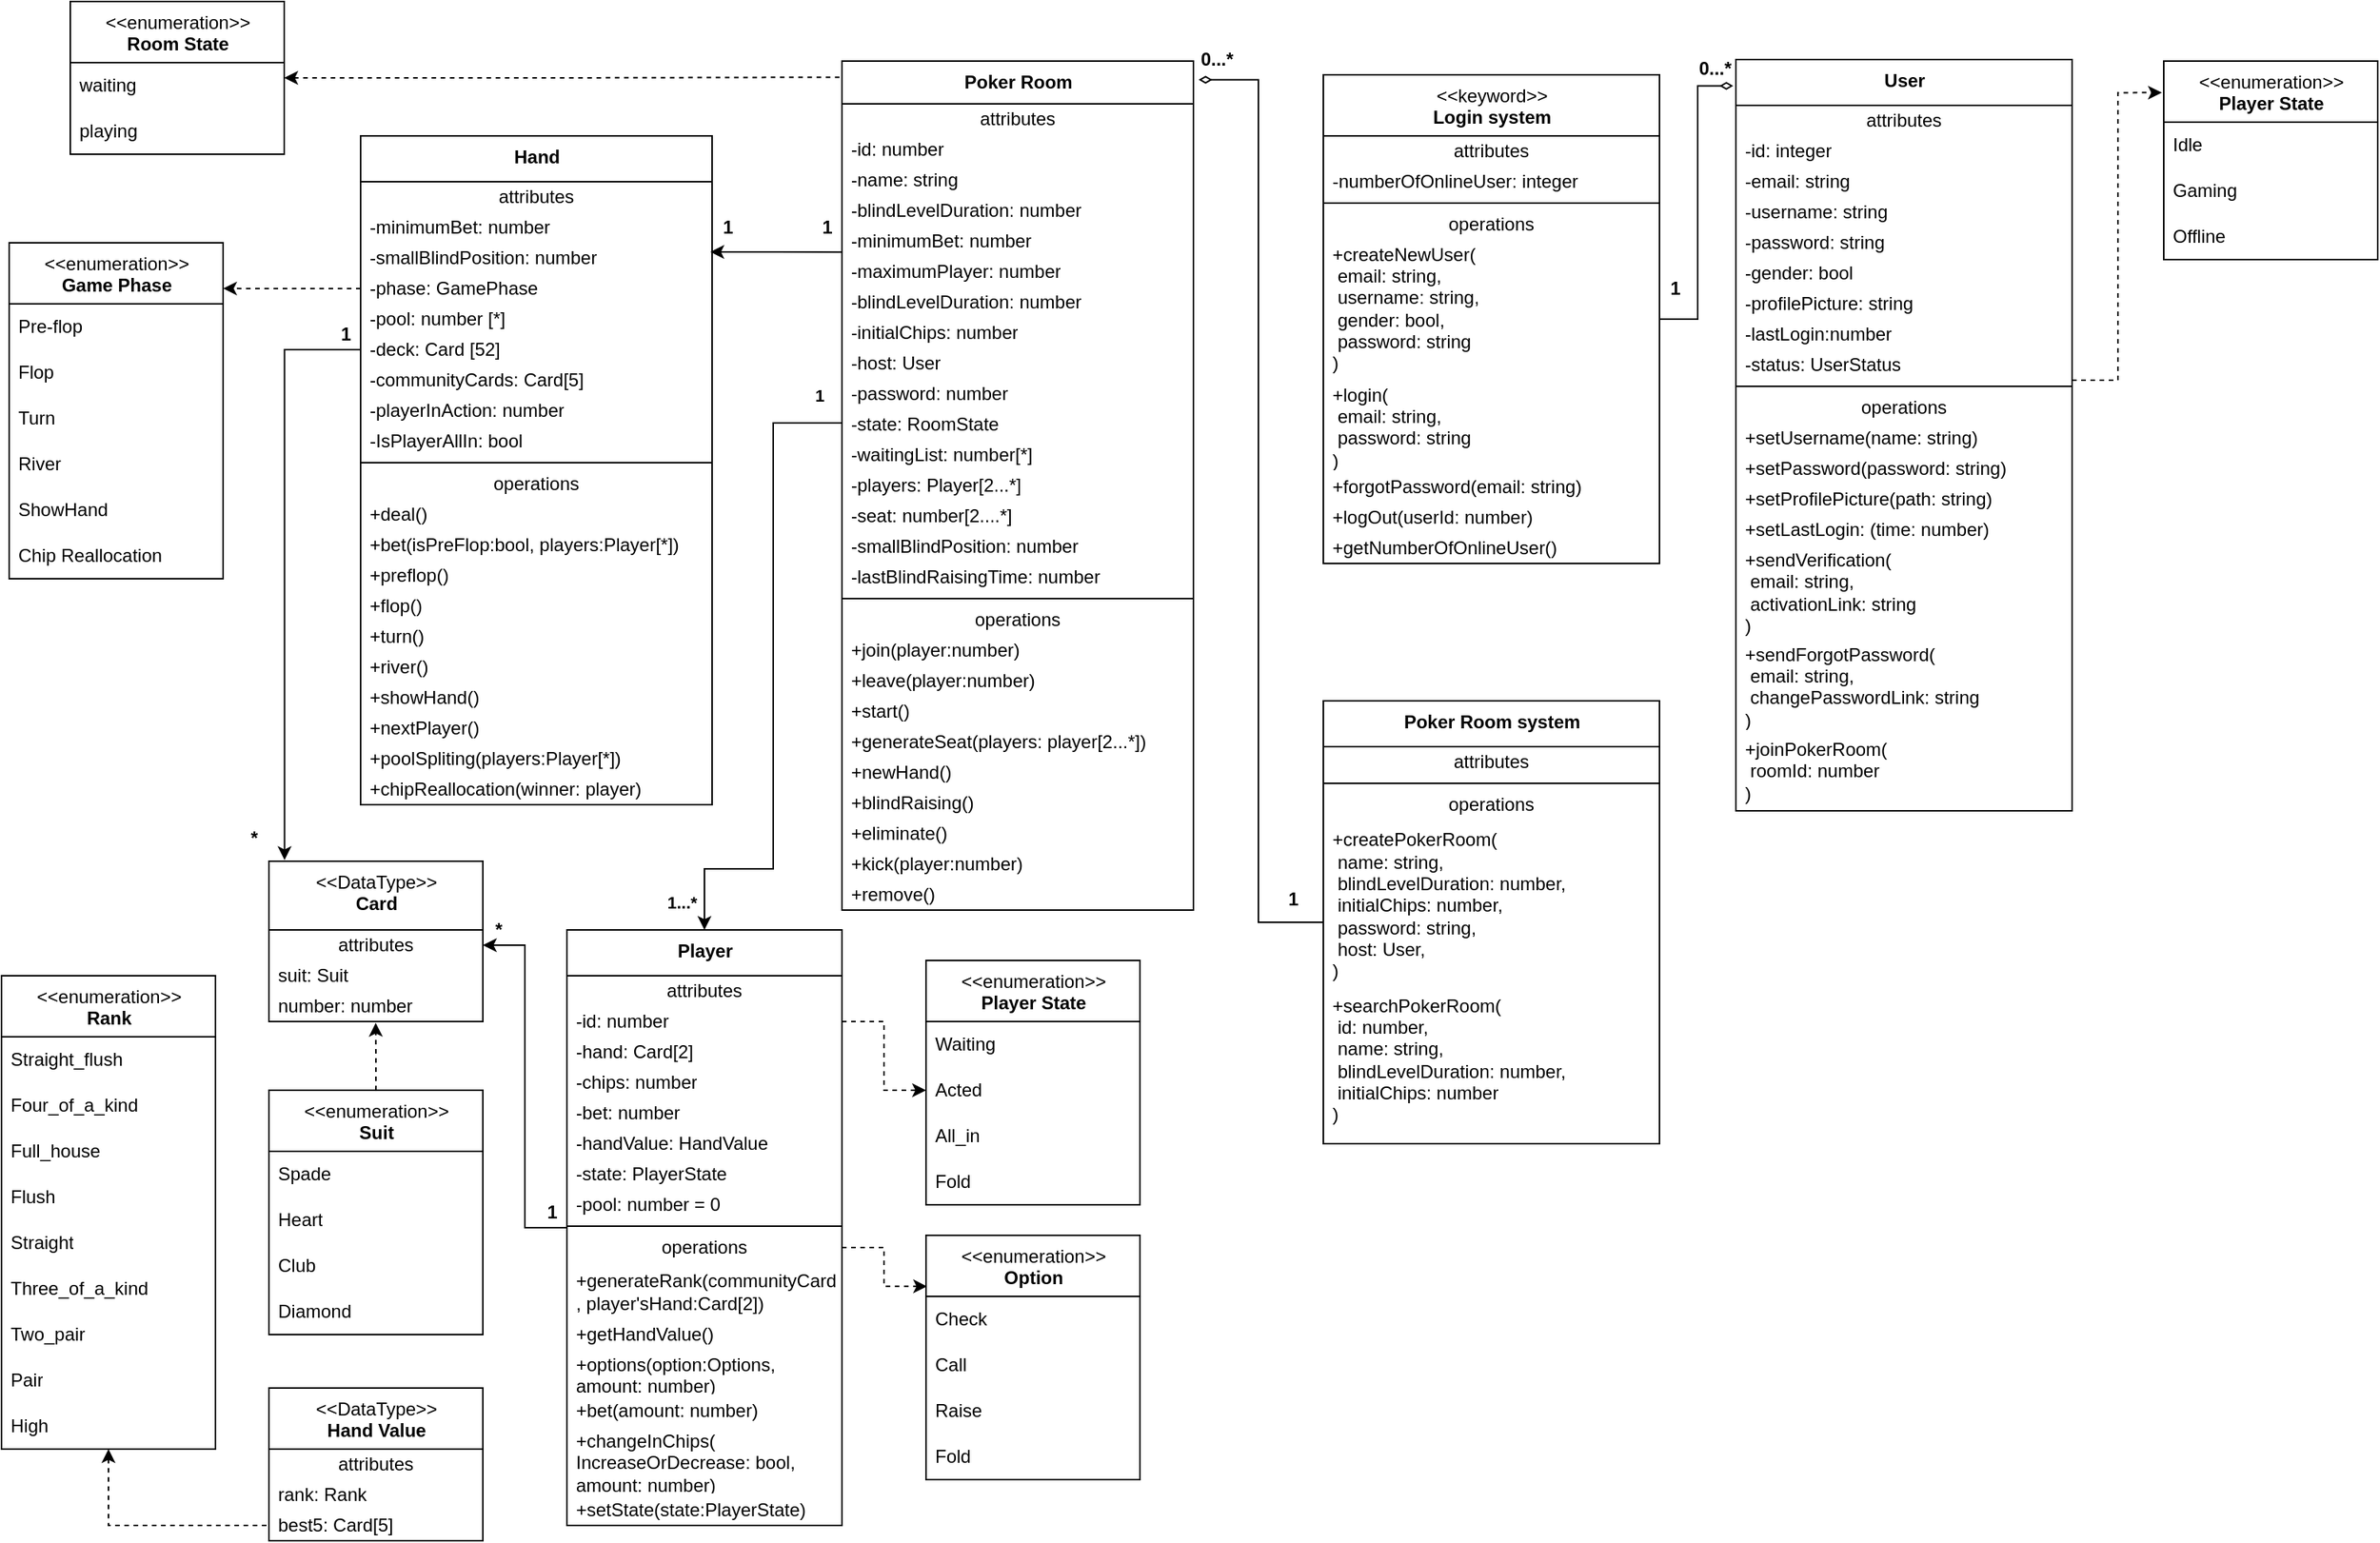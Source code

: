 <mxfile version="16.5.6" type="github">
  <diagram id="BSkCAn2AS6j8tGU4_9bk" name="Page-1">
    <mxGraphModel dx="1038" dy="489" grid="1" gridSize="10" guides="1" tooltips="1" connect="1" arrows="1" fold="1" page="1" pageScale="1" pageWidth="827" pageHeight="1169" math="0" shadow="0">
      <root>
        <mxCell id="0" />
        <mxCell id="1" parent="0" />
        <mxCell id="U2xwrSW1Q37bhcoLh131-1" value="&lt;b&gt;Poker Room&lt;/b&gt;" style="swimlane;fontStyle=0;align=center;verticalAlign=top;childLayout=stackLayout;horizontal=1;startSize=28;horizontalStack=0;resizeParent=1;resizeParentMax=0;resizeLast=0;collapsible=0;marginBottom=0;html=1;" parent="1" vertex="1">
          <mxGeometry x="575" y="61" width="230" height="556" as="geometry" />
        </mxCell>
        <mxCell id="U2xwrSW1Q37bhcoLh131-2" value="attributes" style="text;html=1;strokeColor=none;fillColor=none;align=center;verticalAlign=middle;spacingLeft=4;spacingRight=4;overflow=hidden;rotatable=0;points=[[0,0.5],[1,0.5]];portConstraint=eastwest;" parent="U2xwrSW1Q37bhcoLh131-1" vertex="1">
          <mxGeometry y="28" width="230" height="20" as="geometry" />
        </mxCell>
        <mxCell id="U2xwrSW1Q37bhcoLh131-3" value="-id: number" style="text;html=1;strokeColor=none;fillColor=none;align=left;verticalAlign=middle;spacingLeft=4;spacingRight=4;overflow=hidden;rotatable=0;points=[[0,0.5],[1,0.5]];portConstraint=eastwest;" parent="U2xwrSW1Q37bhcoLh131-1" vertex="1">
          <mxGeometry y="48" width="230" height="20" as="geometry" />
        </mxCell>
        <mxCell id="U2xwrSW1Q37bhcoLh131-14" value="-name: string" style="text;html=1;strokeColor=none;fillColor=none;align=left;verticalAlign=middle;spacingLeft=4;spacingRight=4;overflow=hidden;rotatable=0;points=[[0,0.5],[1,0.5]];portConstraint=eastwest;" parent="U2xwrSW1Q37bhcoLh131-1" vertex="1">
          <mxGeometry y="68" width="230" height="20" as="geometry" />
        </mxCell>
        <mxCell id="U2xwrSW1Q37bhcoLh131-15" value="-blindLevelDuration: number" style="text;html=1;strokeColor=none;fillColor=none;align=left;verticalAlign=middle;spacingLeft=4;spacingRight=4;overflow=hidden;rotatable=0;points=[[0,0.5],[1,0.5]];portConstraint=eastwest;" parent="U2xwrSW1Q37bhcoLh131-1" vertex="1">
          <mxGeometry y="88" width="230" height="20" as="geometry" />
        </mxCell>
        <mxCell id="U2xwrSW1Q37bhcoLh131-16" value="-minimumBet: number" style="text;html=1;strokeColor=none;fillColor=none;align=left;verticalAlign=middle;spacingLeft=4;spacingRight=4;overflow=hidden;rotatable=0;points=[[0,0.5],[1,0.5]];portConstraint=eastwest;" parent="U2xwrSW1Q37bhcoLh131-1" vertex="1">
          <mxGeometry y="108" width="230" height="20" as="geometry" />
        </mxCell>
        <mxCell id="U2xwrSW1Q37bhcoLh131-17" value="-maximumPlayer: number" style="text;html=1;strokeColor=none;fillColor=none;align=left;verticalAlign=middle;spacingLeft=4;spacingRight=4;overflow=hidden;rotatable=0;points=[[0,0.5],[1,0.5]];portConstraint=eastwest;" parent="U2xwrSW1Q37bhcoLh131-1" vertex="1">
          <mxGeometry y="128" width="230" height="20" as="geometry" />
        </mxCell>
        <mxCell id="U2xwrSW1Q37bhcoLh131-19" value="-blindLevelDuration: number" style="text;html=1;strokeColor=none;fillColor=none;align=left;verticalAlign=middle;spacingLeft=4;spacingRight=4;overflow=hidden;rotatable=0;points=[[0,0.5],[1,0.5]];portConstraint=eastwest;" parent="U2xwrSW1Q37bhcoLh131-1" vertex="1">
          <mxGeometry y="148" width="230" height="20" as="geometry" />
        </mxCell>
        <mxCell id="U2xwrSW1Q37bhcoLh131-182" value="-initialChips: number" style="text;html=1;strokeColor=none;fillColor=none;align=left;verticalAlign=middle;spacingLeft=4;spacingRight=4;overflow=hidden;rotatable=0;points=[[0,0.5],[1,0.5]];portConstraint=eastwest;" parent="U2xwrSW1Q37bhcoLh131-1" vertex="1">
          <mxGeometry y="168" width="230" height="20" as="geometry" />
        </mxCell>
        <mxCell id="U2xwrSW1Q37bhcoLh131-18" value="-host: User" style="text;html=1;strokeColor=none;fillColor=none;align=left;verticalAlign=middle;spacingLeft=4;spacingRight=4;overflow=hidden;rotatable=0;points=[[0,0.5],[1,0.5]];portConstraint=eastwest;" parent="U2xwrSW1Q37bhcoLh131-1" vertex="1">
          <mxGeometry y="188" width="230" height="20" as="geometry" />
        </mxCell>
        <mxCell id="U2xwrSW1Q37bhcoLh131-224" value="-password: number" style="text;html=1;strokeColor=none;fillColor=none;align=left;verticalAlign=middle;spacingLeft=4;spacingRight=4;overflow=hidden;rotatable=0;points=[[0,0.5],[1,0.5]];portConstraint=eastwest;" parent="U2xwrSW1Q37bhcoLh131-1" vertex="1">
          <mxGeometry y="208" width="230" height="20" as="geometry" />
        </mxCell>
        <mxCell id="U2xwrSW1Q37bhcoLh131-20" value="-state: RoomState" style="text;html=1;strokeColor=none;fillColor=none;align=left;verticalAlign=middle;spacingLeft=4;spacingRight=4;overflow=hidden;rotatable=0;points=[[0,0.5],[1,0.5]];portConstraint=eastwest;" parent="U2xwrSW1Q37bhcoLh131-1" vertex="1">
          <mxGeometry y="228" width="230" height="20" as="geometry" />
        </mxCell>
        <mxCell id="U2xwrSW1Q37bhcoLh131-5" value="-waitingList: number[*]" style="text;html=1;strokeColor=none;fillColor=none;align=left;verticalAlign=middle;spacingLeft=4;spacingRight=4;overflow=hidden;rotatable=0;points=[[0,0.5],[1,0.5]];portConstraint=eastwest;" parent="U2xwrSW1Q37bhcoLh131-1" vertex="1">
          <mxGeometry y="248" width="230" height="20" as="geometry" />
        </mxCell>
        <mxCell id="U2xwrSW1Q37bhcoLh131-180" value="-players: Player[2...*]" style="text;html=1;strokeColor=none;fillColor=none;align=left;verticalAlign=middle;spacingLeft=4;spacingRight=4;overflow=hidden;rotatable=0;points=[[0,0.5],[1,0.5]];portConstraint=eastwest;" parent="U2xwrSW1Q37bhcoLh131-1" vertex="1">
          <mxGeometry y="268" width="230" height="20" as="geometry" />
        </mxCell>
        <mxCell id="U2xwrSW1Q37bhcoLh131-145" value="-seat: number[2....*]" style="text;html=1;strokeColor=none;fillColor=none;align=left;verticalAlign=middle;spacingLeft=4;spacingRight=4;overflow=hidden;rotatable=0;points=[[0,0.5],[1,0.5]];portConstraint=eastwest;" parent="U2xwrSW1Q37bhcoLh131-1" vertex="1">
          <mxGeometry y="288" width="230" height="20" as="geometry" />
        </mxCell>
        <mxCell id="U2xwrSW1Q37bhcoLh131-51" value="-smallBlindPosition: number" style="text;html=1;strokeColor=none;fillColor=none;align=left;verticalAlign=middle;spacingLeft=4;spacingRight=4;overflow=hidden;rotatable=0;points=[[0,0.5],[1,0.5]];portConstraint=eastwest;" parent="U2xwrSW1Q37bhcoLh131-1" vertex="1">
          <mxGeometry y="308" width="230" height="20" as="geometry" />
        </mxCell>
        <mxCell id="U2xwrSW1Q37bhcoLh131-149" value="-lastBlindRaisingTime: number" style="text;html=1;strokeColor=none;fillColor=none;align=left;verticalAlign=middle;spacingLeft=4;spacingRight=4;overflow=hidden;rotatable=0;points=[[0,0.5],[1,0.5]];portConstraint=eastwest;" parent="U2xwrSW1Q37bhcoLh131-1" vertex="1">
          <mxGeometry y="328" width="230" height="20" as="geometry" />
        </mxCell>
        <mxCell id="U2xwrSW1Q37bhcoLh131-6" value="" style="line;strokeWidth=1;fillColor=none;align=left;verticalAlign=middle;spacingTop=-1;spacingLeft=3;spacingRight=3;rotatable=0;labelPosition=right;points=[];portConstraint=eastwest;" parent="U2xwrSW1Q37bhcoLh131-1" vertex="1">
          <mxGeometry y="348" width="230" height="8" as="geometry" />
        </mxCell>
        <mxCell id="U2xwrSW1Q37bhcoLh131-7" value="operations" style="text;html=1;strokeColor=none;fillColor=none;align=center;verticalAlign=middle;spacingLeft=4;spacingRight=4;overflow=hidden;rotatable=0;points=[[0,0.5],[1,0.5]];portConstraint=eastwest;" parent="U2xwrSW1Q37bhcoLh131-1" vertex="1">
          <mxGeometry y="356" width="230" height="20" as="geometry" />
        </mxCell>
        <mxCell id="U2xwrSW1Q37bhcoLh131-176" value="+join(player:number)" style="text;html=1;strokeColor=none;fillColor=none;align=left;verticalAlign=middle;spacingLeft=4;spacingRight=4;overflow=hidden;rotatable=0;points=[[0,0.5],[1,0.5]];portConstraint=eastwest;" parent="U2xwrSW1Q37bhcoLh131-1" vertex="1">
          <mxGeometry y="376" width="230" height="20" as="geometry" />
        </mxCell>
        <mxCell id="U2xwrSW1Q37bhcoLh131-177" value="+leave(player:number)" style="text;html=1;strokeColor=none;fillColor=none;align=left;verticalAlign=middle;spacingLeft=4;spacingRight=4;overflow=hidden;rotatable=0;points=[[0,0.5],[1,0.5]];portConstraint=eastwest;" parent="U2xwrSW1Q37bhcoLh131-1" vertex="1">
          <mxGeometry y="396" width="230" height="20" as="geometry" />
        </mxCell>
        <mxCell id="U2xwrSW1Q37bhcoLh131-179" value="+start()" style="text;html=1;strokeColor=none;fillColor=none;align=left;verticalAlign=middle;spacingLeft=4;spacingRight=4;overflow=hidden;rotatable=0;points=[[0,0.5],[1,0.5]];portConstraint=eastwest;" parent="U2xwrSW1Q37bhcoLh131-1" vertex="1">
          <mxGeometry y="416" width="230" height="20" as="geometry" />
        </mxCell>
        <mxCell id="U2xwrSW1Q37bhcoLh131-8" value="+generateSeat(players: player[2...*])" style="text;html=1;strokeColor=none;fillColor=none;align=left;verticalAlign=middle;spacingLeft=4;spacingRight=4;overflow=hidden;rotatable=0;points=[[0,0.5],[1,0.5]];portConstraint=eastwest;" parent="U2xwrSW1Q37bhcoLh131-1" vertex="1">
          <mxGeometry y="436" width="230" height="20" as="geometry" />
        </mxCell>
        <mxCell id="U2xwrSW1Q37bhcoLh131-105" value="+newHand()" style="text;html=1;strokeColor=none;fillColor=none;align=left;verticalAlign=middle;spacingLeft=4;spacingRight=4;overflow=hidden;rotatable=0;points=[[0,0.5],[1,0.5]];portConstraint=eastwest;" parent="U2xwrSW1Q37bhcoLh131-1" vertex="1">
          <mxGeometry y="456" width="230" height="20" as="geometry" />
        </mxCell>
        <mxCell id="U2xwrSW1Q37bhcoLh131-166" value="+blindRaising()" style="text;html=1;strokeColor=none;fillColor=none;align=left;verticalAlign=middle;spacingLeft=4;spacingRight=4;overflow=hidden;rotatable=0;points=[[0,0.5],[1,0.5]];portConstraint=eastwest;" parent="U2xwrSW1Q37bhcoLh131-1" vertex="1">
          <mxGeometry y="476" width="230" height="20" as="geometry" />
        </mxCell>
        <mxCell id="U2xwrSW1Q37bhcoLh131-173" value="+eliminate()" style="text;html=1;strokeColor=none;fillColor=none;align=left;verticalAlign=middle;spacingLeft=4;spacingRight=4;overflow=hidden;rotatable=0;points=[[0,0.5],[1,0.5]];portConstraint=eastwest;" parent="U2xwrSW1Q37bhcoLh131-1" vertex="1">
          <mxGeometry y="496" width="230" height="20" as="geometry" />
        </mxCell>
        <mxCell id="U2xwrSW1Q37bhcoLh131-183" value="+kick(player:number)" style="text;html=1;strokeColor=none;fillColor=none;align=left;verticalAlign=middle;spacingLeft=4;spacingRight=4;overflow=hidden;rotatable=0;points=[[0,0.5],[1,0.5]];portConstraint=eastwest;" parent="U2xwrSW1Q37bhcoLh131-1" vertex="1">
          <mxGeometry y="516" width="230" height="20" as="geometry" />
        </mxCell>
        <mxCell id="U2xwrSW1Q37bhcoLh131-184" value="+remove()" style="text;html=1;strokeColor=none;fillColor=none;align=left;verticalAlign=middle;spacingLeft=4;spacingRight=4;overflow=hidden;rotatable=0;points=[[0,0.5],[1,0.5]];portConstraint=eastwest;" parent="U2xwrSW1Q37bhcoLh131-1" vertex="1">
          <mxGeometry y="536" width="230" height="20" as="geometry" />
        </mxCell>
        <mxCell id="U2xwrSW1Q37bhcoLh131-185" style="edgeStyle=orthogonalEdgeStyle;rounded=0;orthogonalLoop=1;jettySize=auto;html=1;dashed=1;endArrow=none;endFill=0;startArrow=classic;startFill=1;entryX=0.005;entryY=0.019;entryDx=0;entryDy=0;entryPerimeter=0;" parent="1" source="U2xwrSW1Q37bhcoLh131-21" target="U2xwrSW1Q37bhcoLh131-1" edge="1">
          <mxGeometry relative="1" as="geometry">
            <mxPoint x="500" y="72" as="targetPoint" />
          </mxGeometry>
        </mxCell>
        <mxCell id="U2xwrSW1Q37bhcoLh131-21" value="&amp;lt;&amp;lt;enumeration&amp;gt;&amp;gt;&lt;br&gt;&lt;b&gt;Room State&lt;/b&gt;" style="swimlane;fontStyle=0;align=center;verticalAlign=top;childLayout=stackLayout;horizontal=1;startSize=40;horizontalStack=0;resizeParent=1;resizeParentMax=0;resizeLast=0;collapsible=0;marginBottom=0;html=1;" parent="1" vertex="1">
          <mxGeometry x="70" y="22" width="140" height="100" as="geometry" />
        </mxCell>
        <mxCell id="U2xwrSW1Q37bhcoLh131-22" value="waiting" style="text;html=1;strokeColor=none;fillColor=none;align=left;verticalAlign=middle;spacingLeft=4;spacingRight=4;overflow=hidden;rotatable=0;points=[[0,0.5],[1,0.5]];portConstraint=eastwest;" parent="U2xwrSW1Q37bhcoLh131-21" vertex="1">
          <mxGeometry y="40" width="140" height="30" as="geometry" />
        </mxCell>
        <mxCell id="U2xwrSW1Q37bhcoLh131-24" value="playing" style="text;html=1;strokeColor=none;fillColor=none;align=left;verticalAlign=middle;spacingLeft=4;spacingRight=4;overflow=hidden;rotatable=0;points=[[0,0.5],[1,0.5]];portConstraint=eastwest;" parent="U2xwrSW1Q37bhcoLh131-21" vertex="1">
          <mxGeometry y="70" width="140" height="30" as="geometry" />
        </mxCell>
        <mxCell id="U2xwrSW1Q37bhcoLh131-26" value="&lt;b&gt;Hand&lt;/b&gt;&lt;br&gt;" style="swimlane;fontStyle=0;align=center;verticalAlign=top;childLayout=stackLayout;horizontal=1;startSize=30;horizontalStack=0;resizeParent=1;resizeParentMax=0;resizeLast=0;collapsible=0;marginBottom=0;html=1;" parent="1" vertex="1">
          <mxGeometry x="260" y="110" width="230" height="438" as="geometry" />
        </mxCell>
        <mxCell id="U2xwrSW1Q37bhcoLh131-27" value="attributes" style="text;html=1;strokeColor=none;fillColor=none;align=center;verticalAlign=middle;spacingLeft=4;spacingRight=4;overflow=hidden;rotatable=0;points=[[0,0.5],[1,0.5]];portConstraint=eastwest;" parent="U2xwrSW1Q37bhcoLh131-26" vertex="1">
          <mxGeometry y="30" width="230" height="20" as="geometry" />
        </mxCell>
        <mxCell id="U2xwrSW1Q37bhcoLh131-29" value="-minimumBet: number" style="text;html=1;strokeColor=none;fillColor=none;align=left;verticalAlign=middle;spacingLeft=4;spacingRight=4;overflow=hidden;rotatable=0;points=[[0,0.5],[1,0.5]];portConstraint=eastwest;" parent="U2xwrSW1Q37bhcoLh131-26" vertex="1">
          <mxGeometry y="50" width="230" height="20" as="geometry" />
        </mxCell>
        <mxCell id="U2xwrSW1Q37bhcoLh131-144" value="-smallBlindPosition: number" style="text;html=1;strokeColor=none;fillColor=none;align=left;verticalAlign=middle;spacingLeft=4;spacingRight=4;overflow=hidden;rotatable=0;points=[[0,0.5],[1,0.5]];portConstraint=eastwest;" parent="U2xwrSW1Q37bhcoLh131-26" vertex="1">
          <mxGeometry y="70" width="230" height="20" as="geometry" />
        </mxCell>
        <mxCell id="U2xwrSW1Q37bhcoLh131-34" value="-phase: GamePhase" style="text;html=1;strokeColor=none;fillColor=none;align=left;verticalAlign=middle;spacingLeft=4;spacingRight=4;overflow=hidden;rotatable=0;points=[[0,0.5],[1,0.5]];portConstraint=eastwest;" parent="U2xwrSW1Q37bhcoLh131-26" vertex="1">
          <mxGeometry y="90" width="230" height="20" as="geometry" />
        </mxCell>
        <mxCell id="U2xwrSW1Q37bhcoLh131-36" value="-pool: number [*]" style="text;html=1;strokeColor=none;fillColor=none;align=left;verticalAlign=middle;spacingLeft=4;spacingRight=4;overflow=hidden;rotatable=0;points=[[0,0.5],[1,0.5]];portConstraint=eastwest;" parent="U2xwrSW1Q37bhcoLh131-26" vertex="1">
          <mxGeometry y="110" width="230" height="20" as="geometry" />
        </mxCell>
        <mxCell id="U2xwrSW1Q37bhcoLh131-37" value="-deck: Card [52]" style="text;html=1;strokeColor=none;fillColor=none;align=left;verticalAlign=middle;spacingLeft=4;spacingRight=4;overflow=hidden;rotatable=0;points=[[0,0.5],[1,0.5]];portConstraint=eastwest;" parent="U2xwrSW1Q37bhcoLh131-26" vertex="1">
          <mxGeometry y="130" width="230" height="20" as="geometry" />
        </mxCell>
        <mxCell id="U2xwrSW1Q37bhcoLh131-48" value="-communityCards: Card[5]" style="text;html=1;strokeColor=none;fillColor=none;align=left;verticalAlign=middle;spacingLeft=4;spacingRight=4;overflow=hidden;rotatable=0;points=[[0,0.5],[1,0.5]];portConstraint=eastwest;" parent="U2xwrSW1Q37bhcoLh131-26" vertex="1">
          <mxGeometry y="150" width="230" height="20" as="geometry" />
        </mxCell>
        <mxCell id="U2xwrSW1Q37bhcoLh131-52" value="-playerInAction: number" style="text;html=1;strokeColor=none;fillColor=none;align=left;verticalAlign=middle;spacingLeft=4;spacingRight=4;overflow=hidden;rotatable=0;points=[[0,0.5],[1,0.5]];portConstraint=eastwest;" parent="U2xwrSW1Q37bhcoLh131-26" vertex="1">
          <mxGeometry y="170" width="230" height="20" as="geometry" />
        </mxCell>
        <mxCell id="U2xwrSW1Q37bhcoLh131-146" value="-IsPlayerAllIn: bool" style="text;html=1;strokeColor=none;fillColor=none;align=left;verticalAlign=middle;spacingLeft=4;spacingRight=4;overflow=hidden;rotatable=0;points=[[0,0.5],[1,0.5]];portConstraint=eastwest;" parent="U2xwrSW1Q37bhcoLh131-26" vertex="1">
          <mxGeometry y="190" width="230" height="20" as="geometry" />
        </mxCell>
        <mxCell id="U2xwrSW1Q37bhcoLh131-38" value="" style="line;strokeWidth=1;fillColor=none;align=left;verticalAlign=middle;spacingTop=-1;spacingLeft=3;spacingRight=3;rotatable=0;labelPosition=right;points=[];portConstraint=eastwest;" parent="U2xwrSW1Q37bhcoLh131-26" vertex="1">
          <mxGeometry y="210" width="230" height="8" as="geometry" />
        </mxCell>
        <mxCell id="U2xwrSW1Q37bhcoLh131-39" value="operations" style="text;html=1;strokeColor=none;fillColor=none;align=center;verticalAlign=middle;spacingLeft=4;spacingRight=4;overflow=hidden;rotatable=0;points=[[0,0.5],[1,0.5]];portConstraint=eastwest;" parent="U2xwrSW1Q37bhcoLh131-26" vertex="1">
          <mxGeometry y="218" width="230" height="20" as="geometry" />
        </mxCell>
        <mxCell id="U2xwrSW1Q37bhcoLh131-40" value="+deal()" style="text;html=1;strokeColor=none;fillColor=none;align=left;verticalAlign=middle;spacingLeft=4;spacingRight=4;overflow=hidden;rotatable=0;points=[[0,0.5],[1,0.5]];portConstraint=eastwest;" parent="U2xwrSW1Q37bhcoLh131-26" vertex="1">
          <mxGeometry y="238" width="230" height="20" as="geometry" />
        </mxCell>
        <mxCell id="U2xwrSW1Q37bhcoLh131-130" value="+bet(isPreFlop:bool, players:Player[*])" style="text;html=1;strokeColor=none;fillColor=none;align=left;verticalAlign=middle;spacingLeft=4;spacingRight=4;overflow=hidden;rotatable=0;points=[[0,0.5],[1,0.5]];portConstraint=eastwest;" parent="U2xwrSW1Q37bhcoLh131-26" vertex="1">
          <mxGeometry y="258" width="230" height="20" as="geometry" />
        </mxCell>
        <mxCell id="U2xwrSW1Q37bhcoLh131-109" value="+preflop()" style="text;html=1;strokeColor=none;fillColor=none;align=left;verticalAlign=middle;spacingLeft=4;spacingRight=4;overflow=hidden;rotatable=0;points=[[0,0.5],[1,0.5]];portConstraint=eastwest;" parent="U2xwrSW1Q37bhcoLh131-26" vertex="1">
          <mxGeometry y="278" width="230" height="20" as="geometry" />
        </mxCell>
        <mxCell id="U2xwrSW1Q37bhcoLh131-110" value="+flop()" style="text;html=1;strokeColor=none;fillColor=none;align=left;verticalAlign=middle;spacingLeft=4;spacingRight=4;overflow=hidden;rotatable=0;points=[[0,0.5],[1,0.5]];portConstraint=eastwest;" parent="U2xwrSW1Q37bhcoLh131-26" vertex="1">
          <mxGeometry y="298" width="230" height="20" as="geometry" />
        </mxCell>
        <mxCell id="U2xwrSW1Q37bhcoLh131-108" value="+turn()" style="text;html=1;strokeColor=none;fillColor=none;align=left;verticalAlign=middle;spacingLeft=4;spacingRight=4;overflow=hidden;rotatable=0;points=[[0,0.5],[1,0.5]];portConstraint=eastwest;" parent="U2xwrSW1Q37bhcoLh131-26" vertex="1">
          <mxGeometry y="318" width="230" height="20" as="geometry" />
        </mxCell>
        <mxCell id="U2xwrSW1Q37bhcoLh131-107" value="+river()" style="text;html=1;strokeColor=none;fillColor=none;align=left;verticalAlign=middle;spacingLeft=4;spacingRight=4;overflow=hidden;rotatable=0;points=[[0,0.5],[1,0.5]];portConstraint=eastwest;" parent="U2xwrSW1Q37bhcoLh131-26" vertex="1">
          <mxGeometry y="338" width="230" height="20" as="geometry" />
        </mxCell>
        <mxCell id="U2xwrSW1Q37bhcoLh131-161" value="+showHand()" style="text;html=1;strokeColor=none;fillColor=none;align=left;verticalAlign=middle;spacingLeft=4;spacingRight=4;overflow=hidden;rotatable=0;points=[[0,0.5],[1,0.5]];portConstraint=eastwest;" parent="U2xwrSW1Q37bhcoLh131-26" vertex="1">
          <mxGeometry y="358" width="230" height="20" as="geometry" />
        </mxCell>
        <mxCell id="U2xwrSW1Q37bhcoLh131-147" value="+nextPlayer()" style="text;html=1;strokeColor=none;fillColor=none;align=left;verticalAlign=middle;spacingLeft=4;spacingRight=4;overflow=hidden;rotatable=0;points=[[0,0.5],[1,0.5]];portConstraint=eastwest;" parent="U2xwrSW1Q37bhcoLh131-26" vertex="1">
          <mxGeometry y="378" width="230" height="20" as="geometry" />
        </mxCell>
        <mxCell id="U2xwrSW1Q37bhcoLh131-160" value="+poolSpliting(players:Player[*])" style="text;html=1;strokeColor=none;fillColor=none;align=left;verticalAlign=middle;spacingLeft=4;spacingRight=4;overflow=hidden;rotatable=0;points=[[0,0.5],[1,0.5]];portConstraint=eastwest;" parent="U2xwrSW1Q37bhcoLh131-26" vertex="1">
          <mxGeometry y="398" width="230" height="20" as="geometry" />
        </mxCell>
        <mxCell id="U2xwrSW1Q37bhcoLh131-162" value="+chipReallocation(winner: player)" style="text;html=1;strokeColor=none;fillColor=none;align=left;verticalAlign=middle;spacingLeft=4;spacingRight=4;overflow=hidden;rotatable=0;points=[[0,0.5],[1,0.5]];portConstraint=eastwest;" parent="U2xwrSW1Q37bhcoLh131-26" vertex="1">
          <mxGeometry y="418" width="230" height="20" as="geometry" />
        </mxCell>
        <mxCell id="U2xwrSW1Q37bhcoLh131-41" value="&amp;lt;&amp;lt;enumeration&amp;gt;&amp;gt;&lt;br&gt;&lt;b&gt;Game Phase&lt;/b&gt;" style="swimlane;fontStyle=0;align=center;verticalAlign=top;childLayout=stackLayout;horizontal=1;startSize=40;horizontalStack=0;resizeParent=1;resizeParentMax=0;resizeLast=0;collapsible=0;marginBottom=0;html=1;" parent="1" vertex="1">
          <mxGeometry x="30" y="180" width="140" height="220" as="geometry" />
        </mxCell>
        <mxCell id="U2xwrSW1Q37bhcoLh131-42" value="Pre-flop" style="text;html=1;strokeColor=none;fillColor=none;align=left;verticalAlign=middle;spacingLeft=4;spacingRight=4;overflow=hidden;rotatable=0;points=[[0,0.5],[1,0.5]];portConstraint=eastwest;" parent="U2xwrSW1Q37bhcoLh131-41" vertex="1">
          <mxGeometry y="40" width="140" height="30" as="geometry" />
        </mxCell>
        <mxCell id="U2xwrSW1Q37bhcoLh131-43" value="Flop" style="text;html=1;strokeColor=none;fillColor=none;align=left;verticalAlign=middle;spacingLeft=4;spacingRight=4;overflow=hidden;rotatable=0;points=[[0,0.5],[1,0.5]];portConstraint=eastwest;" parent="U2xwrSW1Q37bhcoLh131-41" vertex="1">
          <mxGeometry y="70" width="140" height="30" as="geometry" />
        </mxCell>
        <mxCell id="U2xwrSW1Q37bhcoLh131-45" value="Turn" style="text;html=1;strokeColor=none;fillColor=none;align=left;verticalAlign=middle;spacingLeft=4;spacingRight=4;overflow=hidden;rotatable=0;points=[[0,0.5],[1,0.5]];portConstraint=eastwest;" parent="U2xwrSW1Q37bhcoLh131-41" vertex="1">
          <mxGeometry y="100" width="140" height="30" as="geometry" />
        </mxCell>
        <mxCell id="U2xwrSW1Q37bhcoLh131-46" value="River" style="text;html=1;strokeColor=none;fillColor=none;align=left;verticalAlign=middle;spacingLeft=4;spacingRight=4;overflow=hidden;rotatable=0;points=[[0,0.5],[1,0.5]];portConstraint=eastwest;" parent="U2xwrSW1Q37bhcoLh131-41" vertex="1">
          <mxGeometry y="130" width="140" height="30" as="geometry" />
        </mxCell>
        <mxCell id="U2xwrSW1Q37bhcoLh131-167" value="ShowHand" style="text;html=1;strokeColor=none;fillColor=none;align=left;verticalAlign=middle;spacingLeft=4;spacingRight=4;overflow=hidden;rotatable=0;points=[[0,0.5],[1,0.5]];portConstraint=eastwest;" parent="U2xwrSW1Q37bhcoLh131-41" vertex="1">
          <mxGeometry y="160" width="140" height="30" as="geometry" />
        </mxCell>
        <mxCell id="U2xwrSW1Q37bhcoLh131-168" value="Chip Reallocation" style="text;html=1;strokeColor=none;fillColor=none;align=left;verticalAlign=middle;spacingLeft=4;spacingRight=4;overflow=hidden;rotatable=0;points=[[0,0.5],[1,0.5]];portConstraint=eastwest;" parent="U2xwrSW1Q37bhcoLh131-41" vertex="1">
          <mxGeometry y="190" width="140" height="30" as="geometry" />
        </mxCell>
        <mxCell id="U2xwrSW1Q37bhcoLh131-205" style="edgeStyle=orthogonalEdgeStyle;rounded=0;orthogonalLoop=1;jettySize=auto;html=1;entryX=1;entryY=0.5;entryDx=0;entryDy=0;startArrow=none;startFill=0;endArrow=classic;endFill=1;" parent="1" source="U2xwrSW1Q37bhcoLh131-53" target="U2xwrSW1Q37bhcoLh131-64" edge="1">
          <mxGeometry relative="1" as="geometry" />
        </mxCell>
        <mxCell id="U2xwrSW1Q37bhcoLh131-53" value="&lt;b&gt;Player&lt;/b&gt;" style="swimlane;fontStyle=0;align=center;verticalAlign=top;childLayout=stackLayout;horizontal=1;startSize=30;horizontalStack=0;resizeParent=1;resizeParentMax=0;resizeLast=0;collapsible=0;marginBottom=0;html=1;" parent="1" vertex="1">
          <mxGeometry x="395" y="630" width="180" height="390" as="geometry" />
        </mxCell>
        <mxCell id="U2xwrSW1Q37bhcoLh131-54" value="attributes" style="text;html=1;strokeColor=none;fillColor=none;align=center;verticalAlign=middle;spacingLeft=4;spacingRight=4;overflow=hidden;rotatable=0;points=[[0,0.5],[1,0.5]];portConstraint=eastwest;" parent="U2xwrSW1Q37bhcoLh131-53" vertex="1">
          <mxGeometry y="30" width="180" height="20" as="geometry" />
        </mxCell>
        <mxCell id="U2xwrSW1Q37bhcoLh131-163" value="-id: number" style="text;html=1;strokeColor=none;fillColor=none;align=left;verticalAlign=middle;spacingLeft=4;spacingRight=4;overflow=hidden;rotatable=0;points=[[0,0.5],[1,0.5]];portConstraint=eastwest;" parent="U2xwrSW1Q37bhcoLh131-53" vertex="1">
          <mxGeometry y="50" width="180" height="20" as="geometry" />
        </mxCell>
        <mxCell id="U2xwrSW1Q37bhcoLh131-55" value="-hand: Card[2]" style="text;html=1;strokeColor=none;fillColor=none;align=left;verticalAlign=middle;spacingLeft=4;spacingRight=4;overflow=hidden;rotatable=0;points=[[0,0.5],[1,0.5]];portConstraint=eastwest;" parent="U2xwrSW1Q37bhcoLh131-53" vertex="1">
          <mxGeometry y="70" width="180" height="20" as="geometry" />
        </mxCell>
        <mxCell id="U2xwrSW1Q37bhcoLh131-62" value="-chips: number" style="text;html=1;strokeColor=none;fillColor=none;align=left;verticalAlign=middle;spacingLeft=4;spacingRight=4;overflow=hidden;rotatable=0;points=[[0,0.5],[1,0.5]];portConstraint=eastwest;" parent="U2xwrSW1Q37bhcoLh131-53" vertex="1">
          <mxGeometry y="90" width="180" height="20" as="geometry" />
        </mxCell>
        <mxCell id="U2xwrSW1Q37bhcoLh131-129" value="-bet: number" style="text;html=1;strokeColor=none;fillColor=none;align=left;verticalAlign=middle;spacingLeft=4;spacingRight=4;overflow=hidden;rotatable=0;points=[[0,0.5],[1,0.5]];portConstraint=eastwest;" parent="U2xwrSW1Q37bhcoLh131-53" vertex="1">
          <mxGeometry y="110" width="180" height="20" as="geometry" />
        </mxCell>
        <mxCell id="U2xwrSW1Q37bhcoLh131-61" value="-handValue: HandValue" style="text;html=1;strokeColor=none;fillColor=none;align=left;verticalAlign=middle;spacingLeft=4;spacingRight=4;overflow=hidden;rotatable=0;points=[[0,0.5],[1,0.5]];portConstraint=eastwest;" parent="U2xwrSW1Q37bhcoLh131-53" vertex="1">
          <mxGeometry y="130" width="180" height="20" as="geometry" />
        </mxCell>
        <mxCell id="U2xwrSW1Q37bhcoLh131-131" value="-state: PlayerState" style="text;html=1;strokeColor=none;fillColor=none;align=left;verticalAlign=middle;spacingLeft=4;spacingRight=4;overflow=hidden;rotatable=0;points=[[0,0.5],[1,0.5]];portConstraint=eastwest;" parent="U2xwrSW1Q37bhcoLh131-53" vertex="1">
          <mxGeometry y="150" width="180" height="20" as="geometry" />
        </mxCell>
        <mxCell id="U2xwrSW1Q37bhcoLh131-164" value="-pool: number = 0" style="text;html=1;strokeColor=none;fillColor=none;align=left;verticalAlign=middle;spacingLeft=4;spacingRight=4;overflow=hidden;rotatable=0;points=[[0,0.5],[1,0.5]];portConstraint=eastwest;" parent="U2xwrSW1Q37bhcoLh131-53" vertex="1">
          <mxGeometry y="170" width="180" height="20" as="geometry" />
        </mxCell>
        <mxCell id="U2xwrSW1Q37bhcoLh131-58" value="" style="line;strokeWidth=1;fillColor=none;align=left;verticalAlign=middle;spacingTop=-1;spacingLeft=3;spacingRight=3;rotatable=0;labelPosition=right;points=[];portConstraint=eastwest;" parent="U2xwrSW1Q37bhcoLh131-53" vertex="1">
          <mxGeometry y="190" width="180" height="8" as="geometry" />
        </mxCell>
        <mxCell id="U2xwrSW1Q37bhcoLh131-59" value="operations" style="text;html=1;strokeColor=none;fillColor=none;align=center;verticalAlign=middle;spacingLeft=4;spacingRight=4;overflow=hidden;rotatable=0;points=[[0,0.5],[1,0.5]];portConstraint=eastwest;" parent="U2xwrSW1Q37bhcoLh131-53" vertex="1">
          <mxGeometry y="198" width="180" height="20" as="geometry" />
        </mxCell>
        <mxCell id="U2xwrSW1Q37bhcoLh131-104" value="+generateRank(communityCards:Card[5]&lt;br&gt;, player&#39;sHand:Card[2])" style="text;html=1;strokeColor=none;fillColor=none;align=left;verticalAlign=middle;spacingLeft=4;spacingRight=4;overflow=hidden;rotatable=0;points=[[0,0.5],[1,0.5]];portConstraint=eastwest;" parent="U2xwrSW1Q37bhcoLh131-53" vertex="1">
          <mxGeometry y="218" width="180" height="37" as="geometry" />
        </mxCell>
        <mxCell id="U2xwrSW1Q37bhcoLh131-60" value="+getHandValue()" style="text;html=1;strokeColor=none;fillColor=none;align=left;verticalAlign=middle;spacingLeft=4;spacingRight=4;overflow=hidden;rotatable=0;points=[[0,0.5],[1,0.5]];portConstraint=eastwest;" parent="U2xwrSW1Q37bhcoLh131-53" vertex="1">
          <mxGeometry y="255" width="180" height="20" as="geometry" />
        </mxCell>
        <mxCell id="U2xwrSW1Q37bhcoLh131-151" value="+options(option:Options, &lt;br&gt;amount: number)" style="text;html=1;strokeColor=none;fillColor=none;align=left;verticalAlign=middle;spacingLeft=4;spacingRight=4;overflow=hidden;rotatable=0;points=[[0,0.5],[1,0.5]];portConstraint=eastwest;" parent="U2xwrSW1Q37bhcoLh131-53" vertex="1">
          <mxGeometry y="275" width="180" height="30" as="geometry" />
        </mxCell>
        <mxCell id="U2xwrSW1Q37bhcoLh131-152" value="+bet(amount: number)" style="text;html=1;strokeColor=none;fillColor=none;align=left;verticalAlign=middle;spacingLeft=4;spacingRight=4;overflow=hidden;rotatable=0;points=[[0,0.5],[1,0.5]];portConstraint=eastwest;" parent="U2xwrSW1Q37bhcoLh131-53" vertex="1">
          <mxGeometry y="305" width="180" height="20" as="geometry" />
        </mxCell>
        <mxCell id="U2xwrSW1Q37bhcoLh131-221" value="+changeInChips(&lt;br&gt;IncreaseOrDecrease: bool, &lt;br&gt;amount: number)" style="text;html=1;strokeColor=none;fillColor=none;align=left;verticalAlign=middle;spacingLeft=4;spacingRight=4;overflow=hidden;rotatable=0;points=[[0,0.5],[1,0.5]];portConstraint=eastwest;" parent="U2xwrSW1Q37bhcoLh131-53" vertex="1">
          <mxGeometry y="325" width="180" height="45" as="geometry" />
        </mxCell>
        <mxCell id="U2xwrSW1Q37bhcoLh131-223" value="+setState(state:PlayerState)" style="text;html=1;strokeColor=none;fillColor=none;align=left;verticalAlign=middle;spacingLeft=4;spacingRight=4;overflow=hidden;rotatable=0;points=[[0,0.5],[1,0.5]];portConstraint=eastwest;" parent="U2xwrSW1Q37bhcoLh131-53" vertex="1">
          <mxGeometry y="370" width="180" height="20" as="geometry" />
        </mxCell>
        <mxCell id="U2xwrSW1Q37bhcoLh131-63" value="&amp;lt;&amp;lt;DataType&amp;gt;&amp;gt;&lt;br&gt;&lt;b&gt;Card&lt;/b&gt;&lt;br&gt;" style="swimlane;fontStyle=0;align=center;verticalAlign=top;childLayout=stackLayout;horizontal=1;startSize=45;horizontalStack=0;resizeParent=1;resizeParentMax=0;resizeLast=0;collapsible=0;marginBottom=0;html=1;" parent="1" vertex="1">
          <mxGeometry x="200" y="585" width="140" height="105" as="geometry" />
        </mxCell>
        <mxCell id="U2xwrSW1Q37bhcoLh131-64" value="attributes" style="text;html=1;strokeColor=none;fillColor=none;align=center;verticalAlign=middle;spacingLeft=4;spacingRight=4;overflow=hidden;rotatable=0;points=[[0,0.5],[1,0.5]];portConstraint=eastwest;" parent="U2xwrSW1Q37bhcoLh131-63" vertex="1">
          <mxGeometry y="45" width="140" height="20" as="geometry" />
        </mxCell>
        <mxCell id="U2xwrSW1Q37bhcoLh131-65" value="suit: Suit" style="text;html=1;strokeColor=none;fillColor=none;align=left;verticalAlign=middle;spacingLeft=4;spacingRight=4;overflow=hidden;rotatable=0;points=[[0,0.5],[1,0.5]];portConstraint=eastwest;" parent="U2xwrSW1Q37bhcoLh131-63" vertex="1">
          <mxGeometry y="65" width="140" height="20" as="geometry" />
        </mxCell>
        <mxCell id="U2xwrSW1Q37bhcoLh131-66" value="number: number" style="text;html=1;strokeColor=none;fillColor=none;align=left;verticalAlign=middle;spacingLeft=4;spacingRight=4;overflow=hidden;rotatable=0;points=[[0,0.5],[1,0.5]];portConstraint=eastwest;" parent="U2xwrSW1Q37bhcoLh131-63" vertex="1">
          <mxGeometry y="85" width="140" height="20" as="geometry" />
        </mxCell>
        <mxCell id="U2xwrSW1Q37bhcoLh131-204" style="edgeStyle=orthogonalEdgeStyle;rounded=0;orthogonalLoop=1;jettySize=auto;html=1;entryX=0.499;entryY=1.041;entryDx=0;entryDy=0;entryPerimeter=0;dashed=1;startArrow=none;startFill=0;endArrow=classic;endFill=1;" parent="1" source="U2xwrSW1Q37bhcoLh131-72" target="U2xwrSW1Q37bhcoLh131-66" edge="1">
          <mxGeometry relative="1" as="geometry" />
        </mxCell>
        <mxCell id="U2xwrSW1Q37bhcoLh131-72" value="&amp;lt;&amp;lt;enumeration&amp;gt;&amp;gt;&lt;br&gt;&lt;b&gt;Suit&lt;/b&gt;" style="swimlane;fontStyle=0;align=center;verticalAlign=top;childLayout=stackLayout;horizontal=1;startSize=40;horizontalStack=0;resizeParent=1;resizeParentMax=0;resizeLast=0;collapsible=0;marginBottom=0;html=1;" parent="1" vertex="1">
          <mxGeometry x="200" y="735" width="140" height="160" as="geometry" />
        </mxCell>
        <mxCell id="U2xwrSW1Q37bhcoLh131-73" value="Spade" style="text;html=1;strokeColor=none;fillColor=none;align=left;verticalAlign=middle;spacingLeft=4;spacingRight=4;overflow=hidden;rotatable=0;points=[[0,0.5],[1,0.5]];portConstraint=eastwest;" parent="U2xwrSW1Q37bhcoLh131-72" vertex="1">
          <mxGeometry y="40" width="140" height="30" as="geometry" />
        </mxCell>
        <mxCell id="U2xwrSW1Q37bhcoLh131-74" value="Heart" style="text;html=1;strokeColor=none;fillColor=none;align=left;verticalAlign=middle;spacingLeft=4;spacingRight=4;overflow=hidden;rotatable=0;points=[[0,0.5],[1,0.5]];portConstraint=eastwest;" parent="U2xwrSW1Q37bhcoLh131-72" vertex="1">
          <mxGeometry y="70" width="140" height="30" as="geometry" />
        </mxCell>
        <mxCell id="U2xwrSW1Q37bhcoLh131-76" value="Club" style="text;html=1;strokeColor=none;fillColor=none;align=left;verticalAlign=middle;spacingLeft=4;spacingRight=4;overflow=hidden;rotatable=0;points=[[0,0.5],[1,0.5]];portConstraint=eastwest;" parent="U2xwrSW1Q37bhcoLh131-72" vertex="1">
          <mxGeometry y="100" width="140" height="30" as="geometry" />
        </mxCell>
        <mxCell id="U2xwrSW1Q37bhcoLh131-77" value="Diamond" style="text;html=1;strokeColor=none;fillColor=none;align=left;verticalAlign=middle;spacingLeft=4;spacingRight=4;overflow=hidden;rotatable=0;points=[[0,0.5],[1,0.5]];portConstraint=eastwest;" parent="U2xwrSW1Q37bhcoLh131-72" vertex="1">
          <mxGeometry y="130" width="140" height="30" as="geometry" />
        </mxCell>
        <mxCell id="U2xwrSW1Q37bhcoLh131-79" value="&amp;lt;&amp;lt;DataType&amp;gt;&amp;gt;&lt;br&gt;&lt;b&gt;Hand Value&lt;/b&gt;&lt;br&gt;" style="swimlane;fontStyle=0;align=center;verticalAlign=top;childLayout=stackLayout;horizontal=1;startSize=40;horizontalStack=0;resizeParent=1;resizeParentMax=0;resizeLast=0;collapsible=0;marginBottom=0;html=1;" parent="1" vertex="1">
          <mxGeometry x="200" y="930" width="140" height="100" as="geometry" />
        </mxCell>
        <mxCell id="U2xwrSW1Q37bhcoLh131-80" value="attributes" style="text;html=1;strokeColor=none;fillColor=none;align=center;verticalAlign=middle;spacingLeft=4;spacingRight=4;overflow=hidden;rotatable=0;points=[[0,0.5],[1,0.5]];portConstraint=eastwest;" parent="U2xwrSW1Q37bhcoLh131-79" vertex="1">
          <mxGeometry y="40" width="140" height="20" as="geometry" />
        </mxCell>
        <mxCell id="U2xwrSW1Q37bhcoLh131-81" value="rank: Rank" style="text;html=1;strokeColor=none;fillColor=none;align=left;verticalAlign=middle;spacingLeft=4;spacingRight=4;overflow=hidden;rotatable=0;points=[[0,0.5],[1,0.5]];portConstraint=eastwest;" parent="U2xwrSW1Q37bhcoLh131-79" vertex="1">
          <mxGeometry y="60" width="140" height="20" as="geometry" />
        </mxCell>
        <mxCell id="U2xwrSW1Q37bhcoLh131-82" value="best5: Card[5]" style="text;html=1;strokeColor=none;fillColor=none;align=left;verticalAlign=middle;spacingLeft=4;spacingRight=4;overflow=hidden;rotatable=0;points=[[0,0.5],[1,0.5]];portConstraint=eastwest;" parent="U2xwrSW1Q37bhcoLh131-79" vertex="1">
          <mxGeometry y="80" width="140" height="20" as="geometry" />
        </mxCell>
        <mxCell id="U2xwrSW1Q37bhcoLh131-215" style="edgeStyle=orthogonalEdgeStyle;rounded=0;orthogonalLoop=1;jettySize=auto;html=1;entryX=0;entryY=0.5;entryDx=0;entryDy=0;startArrow=classic;startFill=1;endArrow=none;endFill=0;dashed=1;" parent="1" source="U2xwrSW1Q37bhcoLh131-83" target="U2xwrSW1Q37bhcoLh131-82" edge="1">
          <mxGeometry relative="1" as="geometry" />
        </mxCell>
        <mxCell id="U2xwrSW1Q37bhcoLh131-83" value="&amp;lt;&amp;lt;enumeration&amp;gt;&amp;gt;&lt;br&gt;&lt;b&gt;Rank&lt;/b&gt;" style="swimlane;fontStyle=0;align=center;verticalAlign=top;childLayout=stackLayout;horizontal=1;startSize=40;horizontalStack=0;resizeParent=1;resizeParentMax=0;resizeLast=0;collapsible=0;marginBottom=0;html=1;" parent="1" vertex="1">
          <mxGeometry x="25" y="660" width="140" height="310" as="geometry" />
        </mxCell>
        <mxCell id="U2xwrSW1Q37bhcoLh131-84" value="Straight_flush" style="text;html=1;strokeColor=none;fillColor=none;align=left;verticalAlign=middle;spacingLeft=4;spacingRight=4;overflow=hidden;rotatable=0;points=[[0,0.5],[1,0.5]];portConstraint=eastwest;" parent="U2xwrSW1Q37bhcoLh131-83" vertex="1">
          <mxGeometry y="40" width="140" height="30" as="geometry" />
        </mxCell>
        <mxCell id="U2xwrSW1Q37bhcoLh131-85" value="Four_of_a_kind" style="text;html=1;strokeColor=none;fillColor=none;align=left;verticalAlign=middle;spacingLeft=4;spacingRight=4;overflow=hidden;rotatable=0;points=[[0,0.5],[1,0.5]];portConstraint=eastwest;" parent="U2xwrSW1Q37bhcoLh131-83" vertex="1">
          <mxGeometry y="70" width="140" height="30" as="geometry" />
        </mxCell>
        <mxCell id="U2xwrSW1Q37bhcoLh131-86" value="Full_house" style="text;html=1;strokeColor=none;fillColor=none;align=left;verticalAlign=middle;spacingLeft=4;spacingRight=4;overflow=hidden;rotatable=0;points=[[0,0.5],[1,0.5]];portConstraint=eastwest;" parent="U2xwrSW1Q37bhcoLh131-83" vertex="1">
          <mxGeometry y="100" width="140" height="30" as="geometry" />
        </mxCell>
        <mxCell id="U2xwrSW1Q37bhcoLh131-87" value="Flush" style="text;html=1;strokeColor=none;fillColor=none;align=left;verticalAlign=middle;spacingLeft=4;spacingRight=4;overflow=hidden;rotatable=0;points=[[0,0.5],[1,0.5]];portConstraint=eastwest;" parent="U2xwrSW1Q37bhcoLh131-83" vertex="1">
          <mxGeometry y="130" width="140" height="30" as="geometry" />
        </mxCell>
        <mxCell id="U2xwrSW1Q37bhcoLh131-91" value="Straight" style="text;html=1;strokeColor=none;fillColor=none;align=left;verticalAlign=middle;spacingLeft=4;spacingRight=4;overflow=hidden;rotatable=0;points=[[0,0.5],[1,0.5]];portConstraint=eastwest;" parent="U2xwrSW1Q37bhcoLh131-83" vertex="1">
          <mxGeometry y="160" width="140" height="30" as="geometry" />
        </mxCell>
        <mxCell id="U2xwrSW1Q37bhcoLh131-94" value="Three_of_a_kind" style="text;html=1;strokeColor=none;fillColor=none;align=left;verticalAlign=middle;spacingLeft=4;spacingRight=4;overflow=hidden;rotatable=0;points=[[0,0.5],[1,0.5]];portConstraint=eastwest;" parent="U2xwrSW1Q37bhcoLh131-83" vertex="1">
          <mxGeometry y="190" width="140" height="30" as="geometry" />
        </mxCell>
        <mxCell id="U2xwrSW1Q37bhcoLh131-93" value="Two_pair" style="text;html=1;strokeColor=none;fillColor=none;align=left;verticalAlign=middle;spacingLeft=4;spacingRight=4;overflow=hidden;rotatable=0;points=[[0,0.5],[1,0.5]];portConstraint=eastwest;" parent="U2xwrSW1Q37bhcoLh131-83" vertex="1">
          <mxGeometry y="220" width="140" height="30" as="geometry" />
        </mxCell>
        <mxCell id="U2xwrSW1Q37bhcoLh131-92" value="Pair" style="text;html=1;strokeColor=none;fillColor=none;align=left;verticalAlign=middle;spacingLeft=4;spacingRight=4;overflow=hidden;rotatable=0;points=[[0,0.5],[1,0.5]];portConstraint=eastwest;" parent="U2xwrSW1Q37bhcoLh131-83" vertex="1">
          <mxGeometry y="250" width="140" height="30" as="geometry" />
        </mxCell>
        <mxCell id="U2xwrSW1Q37bhcoLh131-90" value="High" style="text;html=1;strokeColor=none;fillColor=none;align=left;verticalAlign=middle;spacingLeft=4;spacingRight=4;overflow=hidden;rotatable=0;points=[[0,0.5],[1,0.5]];portConstraint=eastwest;" parent="U2xwrSW1Q37bhcoLh131-83" vertex="1">
          <mxGeometry y="280" width="140" height="30" as="geometry" />
        </mxCell>
        <mxCell id="U2xwrSW1Q37bhcoLh131-136" value="&amp;lt;&amp;lt;enumeration&amp;gt;&amp;gt;&lt;br&gt;&lt;b&gt;Player State&lt;/b&gt;" style="swimlane;fontStyle=0;align=center;verticalAlign=top;childLayout=stackLayout;horizontal=1;startSize=40;horizontalStack=0;resizeParent=1;resizeParentMax=0;resizeLast=0;collapsible=0;marginBottom=0;html=1;" parent="1" vertex="1">
          <mxGeometry x="630" y="650" width="140" height="160" as="geometry" />
        </mxCell>
        <mxCell id="U2xwrSW1Q37bhcoLh131-137" value="Waiting" style="text;html=1;strokeColor=none;fillColor=none;align=left;verticalAlign=middle;spacingLeft=4;spacingRight=4;overflow=hidden;rotatable=0;points=[[0,0.5],[1,0.5]];portConstraint=eastwest;" parent="U2xwrSW1Q37bhcoLh131-136" vertex="1">
          <mxGeometry y="40" width="140" height="30" as="geometry" />
        </mxCell>
        <mxCell id="U2xwrSW1Q37bhcoLh131-138" value="Acted" style="text;html=1;strokeColor=none;fillColor=none;align=left;verticalAlign=middle;spacingLeft=4;spacingRight=4;overflow=hidden;rotatable=0;points=[[0,0.5],[1,0.5]];portConstraint=eastwest;" parent="U2xwrSW1Q37bhcoLh131-136" vertex="1">
          <mxGeometry y="70" width="140" height="30" as="geometry" />
        </mxCell>
        <mxCell id="U2xwrSW1Q37bhcoLh131-139" value="All_in" style="text;html=1;strokeColor=none;fillColor=none;align=left;verticalAlign=middle;spacingLeft=4;spacingRight=4;overflow=hidden;rotatable=0;points=[[0,0.5],[1,0.5]];portConstraint=eastwest;" parent="U2xwrSW1Q37bhcoLh131-136" vertex="1">
          <mxGeometry y="100" width="140" height="30" as="geometry" />
        </mxCell>
        <mxCell id="U2xwrSW1Q37bhcoLh131-140" value="Fold" style="text;html=1;strokeColor=none;fillColor=none;align=left;verticalAlign=middle;spacingLeft=4;spacingRight=4;overflow=hidden;rotatable=0;points=[[0,0.5],[1,0.5]];portConstraint=eastwest;" parent="U2xwrSW1Q37bhcoLh131-136" vertex="1">
          <mxGeometry y="130" width="140" height="30" as="geometry" />
        </mxCell>
        <mxCell id="U2xwrSW1Q37bhcoLh131-155" value="&amp;lt;&amp;lt;enumeration&amp;gt;&amp;gt;&lt;br&gt;&lt;b&gt;Option&lt;/b&gt;" style="swimlane;fontStyle=0;align=center;verticalAlign=top;childLayout=stackLayout;horizontal=1;startSize=40;horizontalStack=0;resizeParent=1;resizeParentMax=0;resizeLast=0;collapsible=0;marginBottom=0;html=1;" parent="1" vertex="1">
          <mxGeometry x="630" y="830" width="140" height="160" as="geometry" />
        </mxCell>
        <mxCell id="U2xwrSW1Q37bhcoLh131-156" value="Check" style="text;html=1;strokeColor=none;fillColor=none;align=left;verticalAlign=middle;spacingLeft=4;spacingRight=4;overflow=hidden;rotatable=0;points=[[0,0.5],[1,0.5]];portConstraint=eastwest;" parent="U2xwrSW1Q37bhcoLh131-155" vertex="1">
          <mxGeometry y="40" width="140" height="30" as="geometry" />
        </mxCell>
        <mxCell id="U2xwrSW1Q37bhcoLh131-157" value="Call" style="text;html=1;strokeColor=none;fillColor=none;align=left;verticalAlign=middle;spacingLeft=4;spacingRight=4;overflow=hidden;rotatable=0;points=[[0,0.5],[1,0.5]];portConstraint=eastwest;" parent="U2xwrSW1Q37bhcoLh131-155" vertex="1">
          <mxGeometry y="70" width="140" height="30" as="geometry" />
        </mxCell>
        <mxCell id="U2xwrSW1Q37bhcoLh131-158" value="Raise" style="text;html=1;strokeColor=none;fillColor=none;align=left;verticalAlign=middle;spacingLeft=4;spacingRight=4;overflow=hidden;rotatable=0;points=[[0,0.5],[1,0.5]];portConstraint=eastwest;" parent="U2xwrSW1Q37bhcoLh131-155" vertex="1">
          <mxGeometry y="100" width="140" height="30" as="geometry" />
        </mxCell>
        <mxCell id="U2xwrSW1Q37bhcoLh131-159" value="Fold" style="text;html=1;strokeColor=none;fillColor=none;align=left;verticalAlign=middle;spacingLeft=4;spacingRight=4;overflow=hidden;rotatable=0;points=[[0,0.5],[1,0.5]];portConstraint=eastwest;" parent="U2xwrSW1Q37bhcoLh131-155" vertex="1">
          <mxGeometry y="130" width="140" height="30" as="geometry" />
        </mxCell>
        <mxCell id="U2xwrSW1Q37bhcoLh131-201" style="edgeStyle=orthogonalEdgeStyle;rounded=0;orthogonalLoop=1;jettySize=auto;html=1;entryX=0.005;entryY=0.209;entryDx=0;entryDy=0;entryPerimeter=0;startArrow=none;startFill=0;endArrow=classic;endFill=1;dashed=1;" parent="1" source="U2xwrSW1Q37bhcoLh131-59" target="U2xwrSW1Q37bhcoLh131-155" edge="1">
          <mxGeometry relative="1" as="geometry" />
        </mxCell>
        <mxCell id="U2xwrSW1Q37bhcoLh131-202" style="edgeStyle=orthogonalEdgeStyle;rounded=0;orthogonalLoop=1;jettySize=auto;html=1;entryX=0;entryY=0.5;entryDx=0;entryDy=0;dashed=1;startArrow=none;startFill=0;endArrow=classic;endFill=1;" parent="1" source="U2xwrSW1Q37bhcoLh131-163" target="U2xwrSW1Q37bhcoLh131-138" edge="1">
          <mxGeometry relative="1" as="geometry" />
        </mxCell>
        <mxCell id="U2xwrSW1Q37bhcoLh131-207" style="edgeStyle=orthogonalEdgeStyle;rounded=0;orthogonalLoop=1;jettySize=auto;html=1;startArrow=none;startFill=0;endArrow=classic;endFill=1;exitX=0;exitY=0.5;exitDx=0;exitDy=0;entryX=0.073;entryY=-0.007;entryDx=0;entryDy=0;entryPerimeter=0;" parent="1" source="U2xwrSW1Q37bhcoLh131-37" target="U2xwrSW1Q37bhcoLh131-63" edge="1">
          <mxGeometry relative="1" as="geometry">
            <mxPoint x="260" y="585" as="targetPoint" />
            <Array as="points">
              <mxPoint x="210" y="250" />
            </Array>
          </mxGeometry>
        </mxCell>
        <mxCell id="U2xwrSW1Q37bhcoLh131-208" style="edgeStyle=orthogonalEdgeStyle;rounded=0;orthogonalLoop=1;jettySize=auto;html=1;entryX=1;entryY=0.136;entryDx=0;entryDy=0;entryPerimeter=0;startArrow=none;startFill=0;endArrow=classic;endFill=1;dashed=1;" parent="1" source="U2xwrSW1Q37bhcoLh131-34" target="U2xwrSW1Q37bhcoLh131-41" edge="1">
          <mxGeometry relative="1" as="geometry" />
        </mxCell>
        <mxCell id="U2xwrSW1Q37bhcoLh131-209" value="1" style="edgeStyle=orthogonalEdgeStyle;rounded=0;orthogonalLoop=1;jettySize=auto;html=1;startArrow=none;startFill=0;endArrow=classic;endFill=1;fontStyle=1;exitX=0;exitY=0.5;exitDx=0;exitDy=0;" parent="1" source="U2xwrSW1Q37bhcoLh131-5" target="U2xwrSW1Q37bhcoLh131-53" edge="1">
          <mxGeometry x="-0.838" y="-18" relative="1" as="geometry">
            <Array as="points">
              <mxPoint x="575" y="298" />
              <mxPoint x="530" y="298" />
              <mxPoint x="530" y="590" />
              <mxPoint x="485" y="590" />
            </Array>
            <mxPoint as="offset" />
          </mxGeometry>
        </mxCell>
        <mxCell id="U2xwrSW1Q37bhcoLh131-212" value="1...*" style="edgeLabel;html=1;align=center;verticalAlign=middle;resizable=0;points=[];fontStyle=1" parent="U2xwrSW1Q37bhcoLh131-209" vertex="1" connectable="0">
          <mxGeometry x="0.955" y="-1" relative="1" as="geometry">
            <mxPoint x="-14" y="-8" as="offset" />
          </mxGeometry>
        </mxCell>
        <mxCell id="U2xwrSW1Q37bhcoLh131-213" value="1" style="text;html=1;align=center;verticalAlign=middle;resizable=0;points=[];autosize=1;strokeColor=none;fillColor=none;fontStyle=1" parent="1" vertex="1">
          <mxGeometry x="240" y="230" width="20" height="20" as="geometry" />
        </mxCell>
        <mxCell id="U2xwrSW1Q37bhcoLh131-214" value="*" style="text;html=1;align=center;verticalAlign=middle;resizable=0;points=[];autosize=1;strokeColor=none;fillColor=none;fontStyle=1" parent="1" vertex="1">
          <mxGeometry x="180" y="560" width="20" height="20" as="geometry" />
        </mxCell>
        <mxCell id="U2xwrSW1Q37bhcoLh131-216" style="rounded=0;orthogonalLoop=1;jettySize=auto;html=1;entryX=0.995;entryY=0.3;entryDx=0;entryDy=0;entryPerimeter=0;startArrow=none;startFill=0;endArrow=classic;endFill=1;exitX=0.001;exitY=0.856;exitDx=0;exitDy=0;exitPerimeter=0;" parent="1" source="U2xwrSW1Q37bhcoLh131-16" target="U2xwrSW1Q37bhcoLh131-144" edge="1">
          <mxGeometry relative="1" as="geometry">
            <mxPoint x="640" y="186" as="sourcePoint" />
          </mxGeometry>
        </mxCell>
        <mxCell id="U2xwrSW1Q37bhcoLh131-217" value="1" style="text;html=1;align=center;verticalAlign=middle;resizable=0;points=[];autosize=1;strokeColor=none;fillColor=none;fontStyle=1" parent="1" vertex="1">
          <mxGeometry x="555" y="160" width="20" height="20" as="geometry" />
        </mxCell>
        <mxCell id="U2xwrSW1Q37bhcoLh131-218" value="1" style="text;html=1;align=center;verticalAlign=middle;resizable=0;points=[];autosize=1;strokeColor=none;fillColor=none;fontStyle=1" parent="1" vertex="1">
          <mxGeometry x="490" y="160" width="20" height="20" as="geometry" />
        </mxCell>
        <mxCell id="U2xwrSW1Q37bhcoLh131-219" value="1" style="text;html=1;align=center;verticalAlign=middle;resizable=0;points=[];autosize=1;strokeColor=none;fillColor=none;fontStyle=1" parent="1" vertex="1">
          <mxGeometry x="375" y="805" width="20" height="20" as="geometry" />
        </mxCell>
        <mxCell id="U2xwrSW1Q37bhcoLh131-220" value="*" style="text;html=1;align=center;verticalAlign=middle;resizable=0;points=[];autosize=1;strokeColor=none;fillColor=none;fontStyle=1" parent="1" vertex="1">
          <mxGeometry x="340" y="620" width="20" height="20" as="geometry" />
        </mxCell>
        <mxCell id="U2xwrSW1Q37bhcoLh131-225" value="&lt;b&gt;User&lt;/b&gt;" style="swimlane;fontStyle=0;align=center;verticalAlign=top;childLayout=stackLayout;horizontal=1;startSize=30;horizontalStack=0;resizeParent=1;resizeParentMax=0;resizeLast=0;collapsible=0;marginBottom=0;html=1;" parent="1" vertex="1">
          <mxGeometry x="1160" y="60" width="220" height="492" as="geometry" />
        </mxCell>
        <mxCell id="U2xwrSW1Q37bhcoLh131-226" value="attributes" style="text;html=1;strokeColor=none;fillColor=none;align=center;verticalAlign=middle;spacingLeft=4;spacingRight=4;overflow=hidden;rotatable=0;points=[[0,0.5],[1,0.5]];portConstraint=eastwest;" parent="U2xwrSW1Q37bhcoLh131-225" vertex="1">
          <mxGeometry y="30" width="220" height="20" as="geometry" />
        </mxCell>
        <mxCell id="U2xwrSW1Q37bhcoLh131-227" value="-id: integer" style="text;html=1;strokeColor=none;fillColor=none;align=left;verticalAlign=middle;spacingLeft=4;spacingRight=4;overflow=hidden;rotatable=0;points=[[0,0.5],[1,0.5]];portConstraint=eastwest;" parent="U2xwrSW1Q37bhcoLh131-225" vertex="1">
          <mxGeometry y="50" width="220" height="20" as="geometry" />
        </mxCell>
        <mxCell id="U2xwrSW1Q37bhcoLh131-228" value="-email: string" style="text;html=1;strokeColor=none;fillColor=none;align=left;verticalAlign=middle;spacingLeft=4;spacingRight=4;overflow=hidden;rotatable=0;points=[[0,0.5],[1,0.5]];portConstraint=eastwest;" parent="U2xwrSW1Q37bhcoLh131-225" vertex="1">
          <mxGeometry y="70" width="220" height="20" as="geometry" />
        </mxCell>
        <mxCell id="U2xwrSW1Q37bhcoLh131-229" value="-username: string" style="text;html=1;strokeColor=none;fillColor=none;align=left;verticalAlign=middle;spacingLeft=4;spacingRight=4;overflow=hidden;rotatable=0;points=[[0,0.5],[1,0.5]];portConstraint=eastwest;" parent="U2xwrSW1Q37bhcoLh131-225" vertex="1">
          <mxGeometry y="90" width="220" height="20" as="geometry" />
        </mxCell>
        <mxCell id="U2xwrSW1Q37bhcoLh131-230" value="-password: string" style="text;html=1;strokeColor=none;fillColor=none;align=left;verticalAlign=middle;spacingLeft=4;spacingRight=4;overflow=hidden;rotatable=0;points=[[0,0.5],[1,0.5]];portConstraint=eastwest;" parent="U2xwrSW1Q37bhcoLh131-225" vertex="1">
          <mxGeometry y="110" width="220" height="20" as="geometry" />
        </mxCell>
        <mxCell id="U2xwrSW1Q37bhcoLh131-231" value="-gender: bool" style="text;html=1;strokeColor=none;fillColor=none;align=left;verticalAlign=middle;spacingLeft=4;spacingRight=4;overflow=hidden;rotatable=0;points=[[0,0.5],[1,0.5]];portConstraint=eastwest;" parent="U2xwrSW1Q37bhcoLh131-225" vertex="1">
          <mxGeometry y="130" width="220" height="20" as="geometry" />
        </mxCell>
        <mxCell id="U2xwrSW1Q37bhcoLh131-232" value="-profilePicture: string" style="text;html=1;strokeColor=none;fillColor=none;align=left;verticalAlign=middle;spacingLeft=4;spacingRight=4;overflow=hidden;rotatable=0;points=[[0,0.5],[1,0.5]];portConstraint=eastwest;" parent="U2xwrSW1Q37bhcoLh131-225" vertex="1">
          <mxGeometry y="150" width="220" height="20" as="geometry" />
        </mxCell>
        <mxCell id="U2xwrSW1Q37bhcoLh131-233" value="-lastLogin:number" style="text;html=1;strokeColor=none;fillColor=none;align=left;verticalAlign=middle;spacingLeft=4;spacingRight=4;overflow=hidden;rotatable=0;points=[[0,0.5],[1,0.5]];portConstraint=eastwest;" parent="U2xwrSW1Q37bhcoLh131-225" vertex="1">
          <mxGeometry y="170" width="220" height="20" as="geometry" />
        </mxCell>
        <mxCell id="U2xwrSW1Q37bhcoLh131-251" value="-status: UserStatus" style="text;html=1;strokeColor=none;fillColor=none;align=left;verticalAlign=middle;spacingLeft=4;spacingRight=4;overflow=hidden;rotatable=0;points=[[0,0.5],[1,0.5]];portConstraint=eastwest;" parent="U2xwrSW1Q37bhcoLh131-225" vertex="1">
          <mxGeometry y="190" width="220" height="20" as="geometry" />
        </mxCell>
        <mxCell id="U2xwrSW1Q37bhcoLh131-234" value="" style="line;strokeWidth=1;fillColor=none;align=left;verticalAlign=middle;spacingTop=-1;spacingLeft=3;spacingRight=3;rotatable=0;labelPosition=right;points=[];portConstraint=eastwest;" parent="U2xwrSW1Q37bhcoLh131-225" vertex="1">
          <mxGeometry y="210" width="220" height="8" as="geometry" />
        </mxCell>
        <mxCell id="U2xwrSW1Q37bhcoLh131-235" value="operations" style="text;html=1;strokeColor=none;fillColor=none;align=center;verticalAlign=middle;spacingLeft=4;spacingRight=4;overflow=hidden;rotatable=0;points=[[0,0.5],[1,0.5]];portConstraint=eastwest;" parent="U2xwrSW1Q37bhcoLh131-225" vertex="1">
          <mxGeometry y="218" width="220" height="20" as="geometry" />
        </mxCell>
        <mxCell id="U2xwrSW1Q37bhcoLh131-236" value="+setUsername(name: string)" style="text;html=1;strokeColor=none;fillColor=none;align=left;verticalAlign=middle;spacingLeft=4;spacingRight=4;overflow=hidden;rotatable=0;points=[[0,0.5],[1,0.5]];portConstraint=eastwest;" parent="U2xwrSW1Q37bhcoLh131-225" vertex="1">
          <mxGeometry y="238" width="220" height="20" as="geometry" />
        </mxCell>
        <mxCell id="U2xwrSW1Q37bhcoLh131-237" value="+setPassword(password: string)" style="text;html=1;strokeColor=none;fillColor=none;align=left;verticalAlign=middle;spacingLeft=4;spacingRight=4;overflow=hidden;rotatable=0;points=[[0,0.5],[1,0.5]];portConstraint=eastwest;" parent="U2xwrSW1Q37bhcoLh131-225" vertex="1">
          <mxGeometry y="258" width="220" height="20" as="geometry" />
        </mxCell>
        <mxCell id="U2xwrSW1Q37bhcoLh131-238" value="+setProfilePicture(path: string)" style="text;html=1;strokeColor=none;fillColor=none;align=left;verticalAlign=middle;spacingLeft=4;spacingRight=4;overflow=hidden;rotatable=0;points=[[0,0.5],[1,0.5]];portConstraint=eastwest;" parent="U2xwrSW1Q37bhcoLh131-225" vertex="1">
          <mxGeometry y="278" width="220" height="20" as="geometry" />
        </mxCell>
        <mxCell id="U2xwrSW1Q37bhcoLh131-239" value="+setLastLogin: (time: number)" style="text;html=1;strokeColor=none;fillColor=none;align=left;verticalAlign=middle;spacingLeft=4;spacingRight=4;overflow=hidden;rotatable=0;points=[[0,0.5],[1,0.5]];portConstraint=eastwest;" parent="U2xwrSW1Q37bhcoLh131-225" vertex="1">
          <mxGeometry y="298" width="220" height="20" as="geometry" />
        </mxCell>
        <mxCell id="U2xwrSW1Q37bhcoLh131-240" value="+sendVerification(&lt;br&gt;&lt;span style=&quot;white-space: pre&quot;&gt; &lt;/span&gt;email: string,&lt;br&gt;&lt;span style=&quot;white-space: pre&quot;&gt; &lt;/span&gt;activationLink: string&lt;br&gt;)" style="text;html=1;strokeColor=none;fillColor=none;align=left;verticalAlign=middle;spacingLeft=4;spacingRight=4;overflow=hidden;rotatable=0;points=[[0,0.5],[1,0.5]];portConstraint=eastwest;" parent="U2xwrSW1Q37bhcoLh131-225" vertex="1">
          <mxGeometry y="318" width="220" height="62" as="geometry" />
        </mxCell>
        <mxCell id="U2xwrSW1Q37bhcoLh131-241" value="+sendForgotPassword(&lt;br&gt;&lt;span style=&quot;white-space: pre&quot;&gt; &lt;/span&gt;email: string,&lt;br&gt;&lt;span style=&quot;white-space: pre&quot;&gt; &lt;/span&gt;changePasswordLink: string&lt;br&gt;)" style="text;html=1;strokeColor=none;fillColor=none;align=left;verticalAlign=middle;spacingLeft=4;spacingRight=4;overflow=hidden;rotatable=0;points=[[0,0.5],[1,0.5]];portConstraint=eastwest;" parent="U2xwrSW1Q37bhcoLh131-225" vertex="1">
          <mxGeometry y="380" width="220" height="60" as="geometry" />
        </mxCell>
        <mxCell id="U2xwrSW1Q37bhcoLh131-282" value="+joinPokerRoom(&lt;br&gt;&lt;span style=&quot;white-space: pre&quot;&gt; &lt;/span&gt;roomId: number&lt;br&gt;)" style="text;html=1;strokeColor=none;fillColor=none;align=left;verticalAlign=middle;spacingLeft=4;spacingRight=4;overflow=hidden;rotatable=0;points=[[0,0.5],[1,0.5]];portConstraint=eastwest;" parent="U2xwrSW1Q37bhcoLh131-225" vertex="1">
          <mxGeometry y="440" width="220" height="52" as="geometry" />
        </mxCell>
        <mxCell id="U2xwrSW1Q37bhcoLh131-281" style="edgeStyle=orthogonalEdgeStyle;rounded=0;orthogonalLoop=1;jettySize=auto;html=1;entryX=-0.008;entryY=0.035;entryDx=0;entryDy=0;entryPerimeter=0;startArrow=none;startFill=0;endArrow=diamondThin;endFill=0;" parent="1" source="U2xwrSW1Q37bhcoLh131-242" target="U2xwrSW1Q37bhcoLh131-225" edge="1">
          <mxGeometry relative="1" as="geometry" />
        </mxCell>
        <mxCell id="U2xwrSW1Q37bhcoLh131-242" value="&amp;lt;&amp;lt;keyword&amp;gt;&amp;gt;&lt;br&gt;&lt;b&gt;Login system&lt;/b&gt;" style="swimlane;fontStyle=0;align=center;verticalAlign=top;childLayout=stackLayout;horizontal=1;startSize=40;horizontalStack=0;resizeParent=1;resizeParentMax=0;resizeLast=0;collapsible=0;marginBottom=0;html=1;" parent="1" vertex="1">
          <mxGeometry x="890" y="70" width="220" height="320" as="geometry" />
        </mxCell>
        <mxCell id="U2xwrSW1Q37bhcoLh131-243" value="attributes" style="text;html=1;strokeColor=none;fillColor=none;align=center;verticalAlign=middle;spacingLeft=4;spacingRight=4;overflow=hidden;rotatable=0;points=[[0,0.5],[1,0.5]];portConstraint=eastwest;" parent="U2xwrSW1Q37bhcoLh131-242" vertex="1">
          <mxGeometry y="40" width="220" height="20" as="geometry" />
        </mxCell>
        <mxCell id="U2xwrSW1Q37bhcoLh131-244" value="-numberOfOnlineUser: integer" style="text;html=1;strokeColor=none;fillColor=none;align=left;verticalAlign=middle;spacingLeft=4;spacingRight=4;overflow=hidden;rotatable=0;points=[[0,0.5],[1,0.5]];portConstraint=eastwest;" parent="U2xwrSW1Q37bhcoLh131-242" vertex="1">
          <mxGeometry y="60" width="220" height="20" as="geometry" />
        </mxCell>
        <mxCell id="U2xwrSW1Q37bhcoLh131-245" value="" style="line;strokeWidth=1;fillColor=none;align=left;verticalAlign=middle;spacingTop=-1;spacingLeft=3;spacingRight=3;rotatable=0;labelPosition=right;points=[];portConstraint=eastwest;" parent="U2xwrSW1Q37bhcoLh131-242" vertex="1">
          <mxGeometry y="80" width="220" height="8" as="geometry" />
        </mxCell>
        <mxCell id="U2xwrSW1Q37bhcoLh131-246" value="operations" style="text;html=1;strokeColor=none;fillColor=none;align=center;verticalAlign=middle;spacingLeft=4;spacingRight=4;overflow=hidden;rotatable=0;points=[[0,0.5],[1,0.5]];portConstraint=eastwest;" parent="U2xwrSW1Q37bhcoLh131-242" vertex="1">
          <mxGeometry y="88" width="220" height="20" as="geometry" />
        </mxCell>
        <mxCell id="U2xwrSW1Q37bhcoLh131-247" value="+createNewUser(&lt;br&gt;&lt;span style=&quot;white-space: pre&quot;&gt; &lt;/span&gt;email: string,&lt;br&gt;&lt;span style=&quot;white-space: pre&quot;&gt; &lt;/span&gt;username: string,&lt;br&gt;&lt;span style=&quot;white-space: pre&quot;&gt; &lt;/span&gt;gender: bool,&lt;br&gt;&lt;span style=&quot;white-space: pre&quot;&gt; &lt;/span&gt;password: string&lt;br&gt;)&lt;br&gt;&lt;span style=&quot;white-space: pre&quot;&gt; &lt;/span&gt;" style="text;html=1;strokeColor=none;fillColor=none;align=left;verticalAlign=middle;spacingLeft=4;spacingRight=4;overflow=hidden;rotatable=0;points=[[0,0.5],[1,0.5]];portConstraint=eastwest;" parent="U2xwrSW1Q37bhcoLh131-242" vertex="1">
          <mxGeometry y="108" width="220" height="92" as="geometry" />
        </mxCell>
        <mxCell id="U2xwrSW1Q37bhcoLh131-248" value="+login(&amp;nbsp;&lt;br&gt;&lt;span style=&quot;white-space: pre&quot;&gt; &lt;/span&gt;email: string,&lt;br&gt;&lt;span style=&quot;white-space: pre&quot;&gt; &lt;/span&gt;password: string&lt;br&gt;)" style="text;html=1;strokeColor=none;fillColor=none;align=left;verticalAlign=middle;spacingLeft=4;spacingRight=4;overflow=hidden;rotatable=0;points=[[0,0.5],[1,0.5]];portConstraint=eastwest;" parent="U2xwrSW1Q37bhcoLh131-242" vertex="1">
          <mxGeometry y="200" width="220" height="60" as="geometry" />
        </mxCell>
        <mxCell id="U2xwrSW1Q37bhcoLh131-249" value="+forgotPassword(email: string)" style="text;html=1;strokeColor=none;fillColor=none;align=left;verticalAlign=middle;spacingLeft=4;spacingRight=4;overflow=hidden;rotatable=0;points=[[0,0.5],[1,0.5]];portConstraint=eastwest;" parent="U2xwrSW1Q37bhcoLh131-242" vertex="1">
          <mxGeometry y="260" width="220" height="20" as="geometry" />
        </mxCell>
        <mxCell id="U2xwrSW1Q37bhcoLh131-250" value="+logOut(userId: number)" style="text;html=1;strokeColor=none;fillColor=none;align=left;verticalAlign=middle;spacingLeft=4;spacingRight=4;overflow=hidden;rotatable=0;points=[[0,0.5],[1,0.5]];portConstraint=eastwest;" parent="U2xwrSW1Q37bhcoLh131-242" vertex="1">
          <mxGeometry y="280" width="220" height="20" as="geometry" />
        </mxCell>
        <mxCell id="U2xwrSW1Q37bhcoLh131-286" value="+getNumberOfOnlineUser()" style="text;html=1;strokeColor=none;fillColor=none;align=left;verticalAlign=middle;spacingLeft=4;spacingRight=4;overflow=hidden;rotatable=0;points=[[0,0.5],[1,0.5]];portConstraint=eastwest;" parent="U2xwrSW1Q37bhcoLh131-242" vertex="1">
          <mxGeometry y="300" width="220" height="20" as="geometry" />
        </mxCell>
        <mxCell id="U2xwrSW1Q37bhcoLh131-252" value="&amp;lt;&amp;lt;enumeration&amp;gt;&amp;gt;&lt;br&gt;&lt;b&gt;Player State&lt;/b&gt;" style="swimlane;fontStyle=0;align=center;verticalAlign=top;childLayout=stackLayout;horizontal=1;startSize=40;horizontalStack=0;resizeParent=1;resizeParentMax=0;resizeLast=0;collapsible=0;marginBottom=0;html=1;" parent="1" vertex="1">
          <mxGeometry x="1440" y="61" width="140" height="130" as="geometry" />
        </mxCell>
        <mxCell id="U2xwrSW1Q37bhcoLh131-253" value="Idle" style="text;html=1;strokeColor=none;fillColor=none;align=left;verticalAlign=middle;spacingLeft=4;spacingRight=4;overflow=hidden;rotatable=0;points=[[0,0.5],[1,0.5]];portConstraint=eastwest;" parent="U2xwrSW1Q37bhcoLh131-252" vertex="1">
          <mxGeometry y="40" width="140" height="30" as="geometry" />
        </mxCell>
        <mxCell id="U2xwrSW1Q37bhcoLh131-255" value="Gaming" style="text;html=1;strokeColor=none;fillColor=none;align=left;verticalAlign=middle;spacingLeft=4;spacingRight=4;overflow=hidden;rotatable=0;points=[[0,0.5],[1,0.5]];portConstraint=eastwest;" parent="U2xwrSW1Q37bhcoLh131-252" vertex="1">
          <mxGeometry y="70" width="140" height="30" as="geometry" />
        </mxCell>
        <mxCell id="U2xwrSW1Q37bhcoLh131-254" value="Offline" style="text;html=1;strokeColor=none;fillColor=none;align=left;verticalAlign=middle;spacingLeft=4;spacingRight=4;overflow=hidden;rotatable=0;points=[[0,0.5],[1,0.5]];portConstraint=eastwest;" parent="U2xwrSW1Q37bhcoLh131-252" vertex="1">
          <mxGeometry y="100" width="140" height="30" as="geometry" />
        </mxCell>
        <mxCell id="U2xwrSW1Q37bhcoLh131-258" style="edgeStyle=orthogonalEdgeStyle;rounded=0;orthogonalLoop=1;jettySize=auto;html=1;entryX=-0.009;entryY=0.159;entryDx=0;entryDy=0;entryPerimeter=0;startArrow=none;startFill=0;endArrow=classic;endFill=1;dashed=1;" parent="1" source="U2xwrSW1Q37bhcoLh131-251" target="U2xwrSW1Q37bhcoLh131-252" edge="1">
          <mxGeometry relative="1" as="geometry">
            <Array as="points">
              <mxPoint x="1410" y="270" />
              <mxPoint x="1410" y="82" />
            </Array>
          </mxGeometry>
        </mxCell>
        <mxCell id="U2xwrSW1Q37bhcoLh131-278" style="edgeStyle=orthogonalEdgeStyle;rounded=0;orthogonalLoop=1;jettySize=auto;html=1;entryX=1.015;entryY=0.022;entryDx=0;entryDy=0;entryPerimeter=0;startArrow=none;startFill=0;endArrow=diamondThin;endFill=0;" parent="1" source="U2xwrSW1Q37bhcoLh131-260" target="U2xwrSW1Q37bhcoLh131-1" edge="1">
          <mxGeometry relative="1" as="geometry" />
        </mxCell>
        <mxCell id="U2xwrSW1Q37bhcoLh131-260" value="&lt;b&gt;Poker Room system&lt;/b&gt;" style="swimlane;fontStyle=0;align=center;verticalAlign=top;childLayout=stackLayout;horizontal=1;startSize=30;horizontalStack=0;resizeParent=1;resizeParentMax=0;resizeLast=0;collapsible=0;marginBottom=0;html=1;" parent="1" vertex="1">
          <mxGeometry x="890" y="480" width="220" height="290" as="geometry" />
        </mxCell>
        <mxCell id="U2xwrSW1Q37bhcoLh131-261" value="attributes" style="text;html=1;strokeColor=none;fillColor=none;align=center;verticalAlign=middle;spacingLeft=4;spacingRight=4;overflow=hidden;rotatable=0;points=[[0,0.5],[1,0.5]];portConstraint=eastwest;" parent="U2xwrSW1Q37bhcoLh131-260" vertex="1">
          <mxGeometry y="30" width="220" height="20" as="geometry" />
        </mxCell>
        <mxCell id="U2xwrSW1Q37bhcoLh131-270" value="" style="line;strokeWidth=1;fillColor=none;align=left;verticalAlign=middle;spacingTop=-1;spacingLeft=3;spacingRight=3;rotatable=0;labelPosition=right;points=[];portConstraint=eastwest;" parent="U2xwrSW1Q37bhcoLh131-260" vertex="1">
          <mxGeometry y="50" width="220" height="8" as="geometry" />
        </mxCell>
        <mxCell id="U2xwrSW1Q37bhcoLh131-271" value="operations" style="text;html=1;strokeColor=none;fillColor=none;align=center;verticalAlign=middle;spacingLeft=4;spacingRight=4;overflow=hidden;rotatable=0;points=[[0,0.5],[1,0.5]];portConstraint=eastwest;" parent="U2xwrSW1Q37bhcoLh131-260" vertex="1">
          <mxGeometry y="58" width="220" height="20" as="geometry" />
        </mxCell>
        <mxCell id="U2xwrSW1Q37bhcoLh131-276" value="+createPokerRoom(&lt;br&gt;&lt;span style=&quot;white-space: pre&quot;&gt; &lt;/span&gt;name: string,&lt;br&gt;&lt;span style=&quot;white-space: pre&quot;&gt; &lt;/span&gt;blindLevelDuration: number,&lt;br&gt;&lt;span style=&quot;white-space: pre&quot;&gt; &lt;/span&gt;initialChips: number,&lt;br&gt;&lt;span style=&quot;white-space: pre&quot;&gt; &lt;/span&gt;password: string,&lt;br&gt;&lt;span style=&quot;white-space: pre&quot;&gt; &lt;/span&gt;host: User,&lt;br&gt;)" style="text;html=1;strokeColor=none;fillColor=none;align=left;verticalAlign=middle;spacingLeft=4;spacingRight=4;overflow=hidden;rotatable=0;points=[[0,0.5],[1,0.5]];portConstraint=eastwest;" parent="U2xwrSW1Q37bhcoLh131-260" vertex="1">
          <mxGeometry y="78" width="220" height="112" as="geometry" />
        </mxCell>
        <mxCell id="U2xwrSW1Q37bhcoLh131-277" value="+searchPokerRoom(&lt;br&gt;&lt;span style=&quot;white-space: pre&quot;&gt; &lt;/span&gt;id: number,&lt;br&gt;&lt;span style=&quot;white-space: pre&quot;&gt; &lt;/span&gt;name: string,&lt;br&gt;&lt;span style=&quot;white-space: pre&quot;&gt; &lt;/span&gt;blindLevelDuration: number,&lt;br&gt;&lt;span style=&quot;white-space: pre&quot;&gt; &lt;/span&gt;initialChips: number&lt;br&gt;)&lt;br&gt;&lt;span style=&quot;white-space: pre&quot;&gt; &lt;/span&gt;" style="text;html=1;strokeColor=none;fillColor=none;align=left;verticalAlign=middle;spacingLeft=4;spacingRight=4;overflow=hidden;rotatable=0;points=[[0,0.5],[1,0.5]];portConstraint=eastwest;" parent="U2xwrSW1Q37bhcoLh131-260" vertex="1">
          <mxGeometry y="190" width="220" height="100" as="geometry" />
        </mxCell>
        <mxCell id="U2xwrSW1Q37bhcoLh131-279" value="&lt;b&gt;0...*&lt;/b&gt;" style="text;html=1;align=center;verticalAlign=middle;resizable=0;points=[];autosize=1;strokeColor=none;fillColor=none;" parent="1" vertex="1">
          <mxGeometry x="800" y="50" width="40" height="20" as="geometry" />
        </mxCell>
        <mxCell id="U2xwrSW1Q37bhcoLh131-280" value="&lt;b&gt;1&lt;/b&gt;" style="text;html=1;align=center;verticalAlign=middle;resizable=0;points=[];autosize=1;strokeColor=none;fillColor=none;" parent="1" vertex="1">
          <mxGeometry x="860" y="600" width="20" height="20" as="geometry" />
        </mxCell>
        <mxCell id="U2xwrSW1Q37bhcoLh131-283" value="0...*" style="text;html=1;align=center;verticalAlign=middle;resizable=0;points=[];autosize=1;strokeColor=none;fillColor=none;fontStyle=1" parent="1" vertex="1">
          <mxGeometry x="1126" y="56" width="40" height="20" as="geometry" />
        </mxCell>
        <mxCell id="U2xwrSW1Q37bhcoLh131-284" value="&lt;b&gt;1&lt;br&gt;&lt;/b&gt;" style="text;html=1;align=center;verticalAlign=middle;resizable=0;points=[];autosize=1;strokeColor=none;fillColor=none;" parent="1" vertex="1">
          <mxGeometry x="1110" y="200" width="20" height="20" as="geometry" />
        </mxCell>
      </root>
    </mxGraphModel>
  </diagram>
</mxfile>
